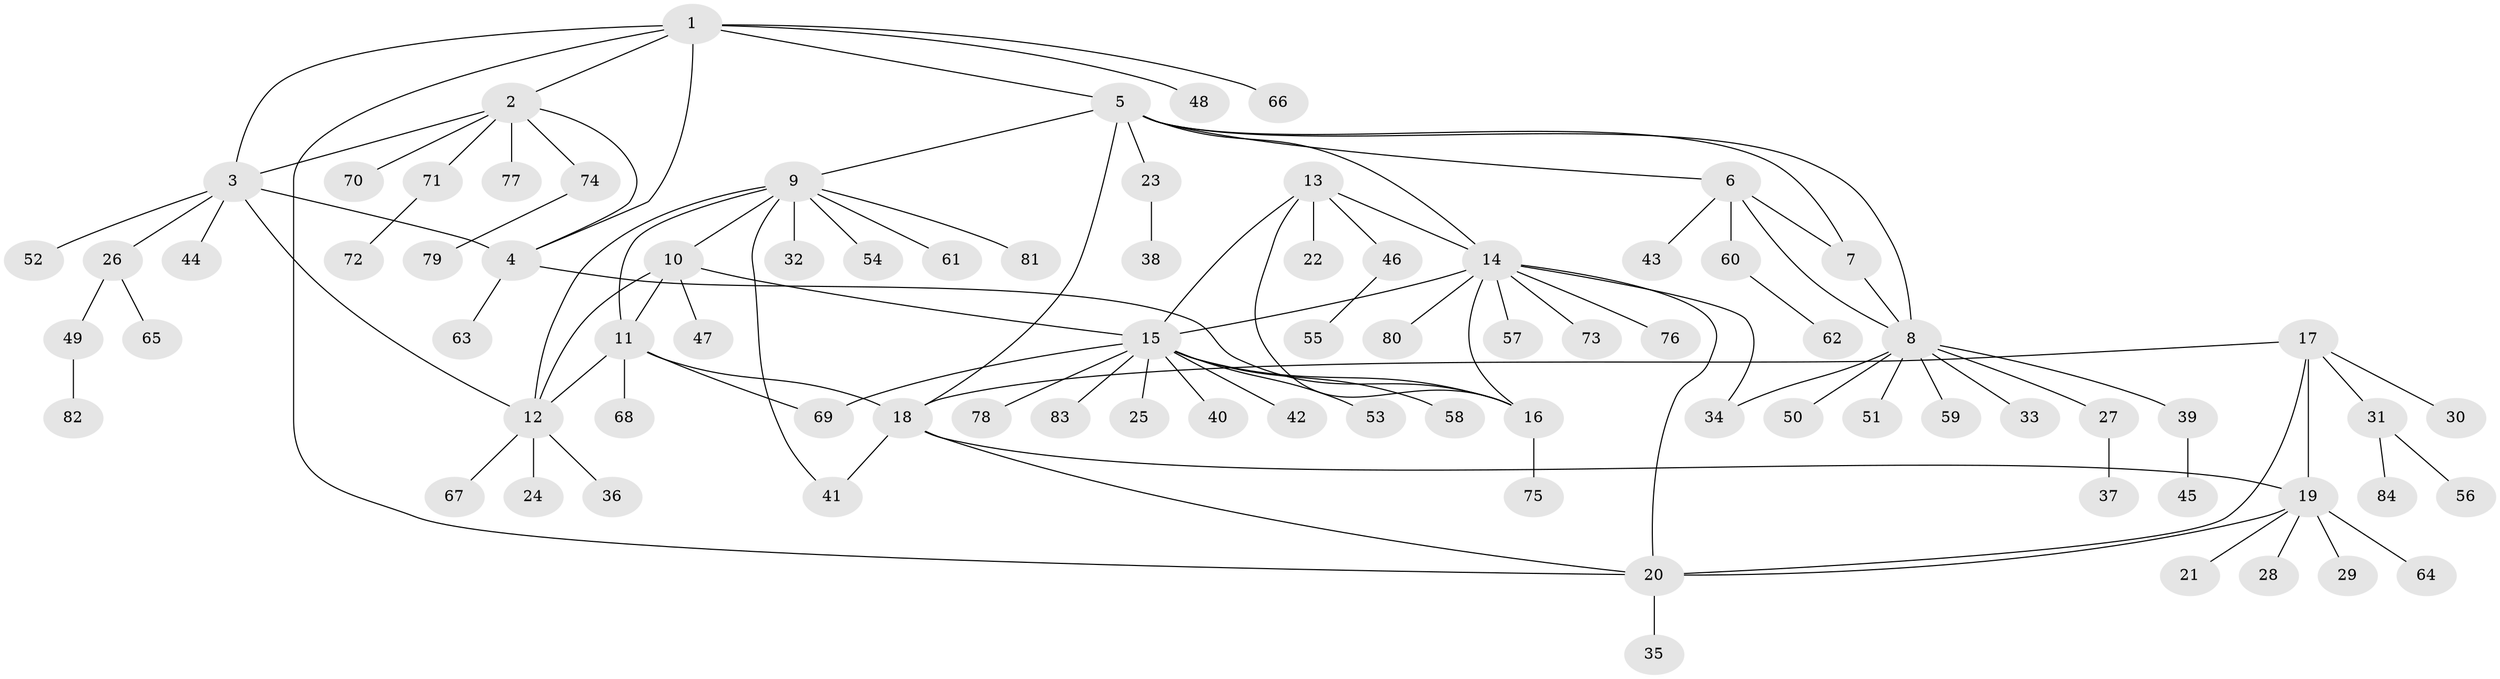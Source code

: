 // coarse degree distribution, {6: 0.08196721311475409, 4: 0.06557377049180328, 8: 0.04918032786885246, 3: 0.03278688524590164, 9: 0.04918032786885246, 10: 0.01639344262295082, 1: 0.639344262295082, 2: 0.06557377049180328}
// Generated by graph-tools (version 1.1) at 2025/52/02/27/25 19:52:14]
// undirected, 84 vertices, 107 edges
graph export_dot {
graph [start="1"]
  node [color=gray90,style=filled];
  1;
  2;
  3;
  4;
  5;
  6;
  7;
  8;
  9;
  10;
  11;
  12;
  13;
  14;
  15;
  16;
  17;
  18;
  19;
  20;
  21;
  22;
  23;
  24;
  25;
  26;
  27;
  28;
  29;
  30;
  31;
  32;
  33;
  34;
  35;
  36;
  37;
  38;
  39;
  40;
  41;
  42;
  43;
  44;
  45;
  46;
  47;
  48;
  49;
  50;
  51;
  52;
  53;
  54;
  55;
  56;
  57;
  58;
  59;
  60;
  61;
  62;
  63;
  64;
  65;
  66;
  67;
  68;
  69;
  70;
  71;
  72;
  73;
  74;
  75;
  76;
  77;
  78;
  79;
  80;
  81;
  82;
  83;
  84;
  1 -- 2;
  1 -- 3;
  1 -- 4;
  1 -- 5;
  1 -- 20;
  1 -- 48;
  1 -- 66;
  2 -- 3;
  2 -- 4;
  2 -- 70;
  2 -- 71;
  2 -- 74;
  2 -- 77;
  3 -- 4;
  3 -- 12;
  3 -- 26;
  3 -- 44;
  3 -- 52;
  4 -- 16;
  4 -- 63;
  5 -- 6;
  5 -- 7;
  5 -- 8;
  5 -- 9;
  5 -- 14;
  5 -- 18;
  5 -- 23;
  6 -- 7;
  6 -- 8;
  6 -- 43;
  6 -- 60;
  7 -- 8;
  8 -- 27;
  8 -- 33;
  8 -- 34;
  8 -- 39;
  8 -- 50;
  8 -- 51;
  8 -- 59;
  9 -- 10;
  9 -- 11;
  9 -- 12;
  9 -- 32;
  9 -- 41;
  9 -- 54;
  9 -- 61;
  9 -- 81;
  10 -- 11;
  10 -- 12;
  10 -- 15;
  10 -- 47;
  11 -- 12;
  11 -- 18;
  11 -- 68;
  11 -- 69;
  12 -- 24;
  12 -- 36;
  12 -- 67;
  13 -- 14;
  13 -- 15;
  13 -- 16;
  13 -- 22;
  13 -- 46;
  14 -- 15;
  14 -- 16;
  14 -- 20;
  14 -- 34;
  14 -- 57;
  14 -- 73;
  14 -- 76;
  14 -- 80;
  15 -- 16;
  15 -- 25;
  15 -- 40;
  15 -- 42;
  15 -- 53;
  15 -- 58;
  15 -- 69;
  15 -- 78;
  15 -- 83;
  16 -- 75;
  17 -- 18;
  17 -- 19;
  17 -- 20;
  17 -- 30;
  17 -- 31;
  18 -- 19;
  18 -- 20;
  18 -- 41;
  19 -- 20;
  19 -- 21;
  19 -- 28;
  19 -- 29;
  19 -- 64;
  20 -- 35;
  23 -- 38;
  26 -- 49;
  26 -- 65;
  27 -- 37;
  31 -- 56;
  31 -- 84;
  39 -- 45;
  46 -- 55;
  49 -- 82;
  60 -- 62;
  71 -- 72;
  74 -- 79;
}
